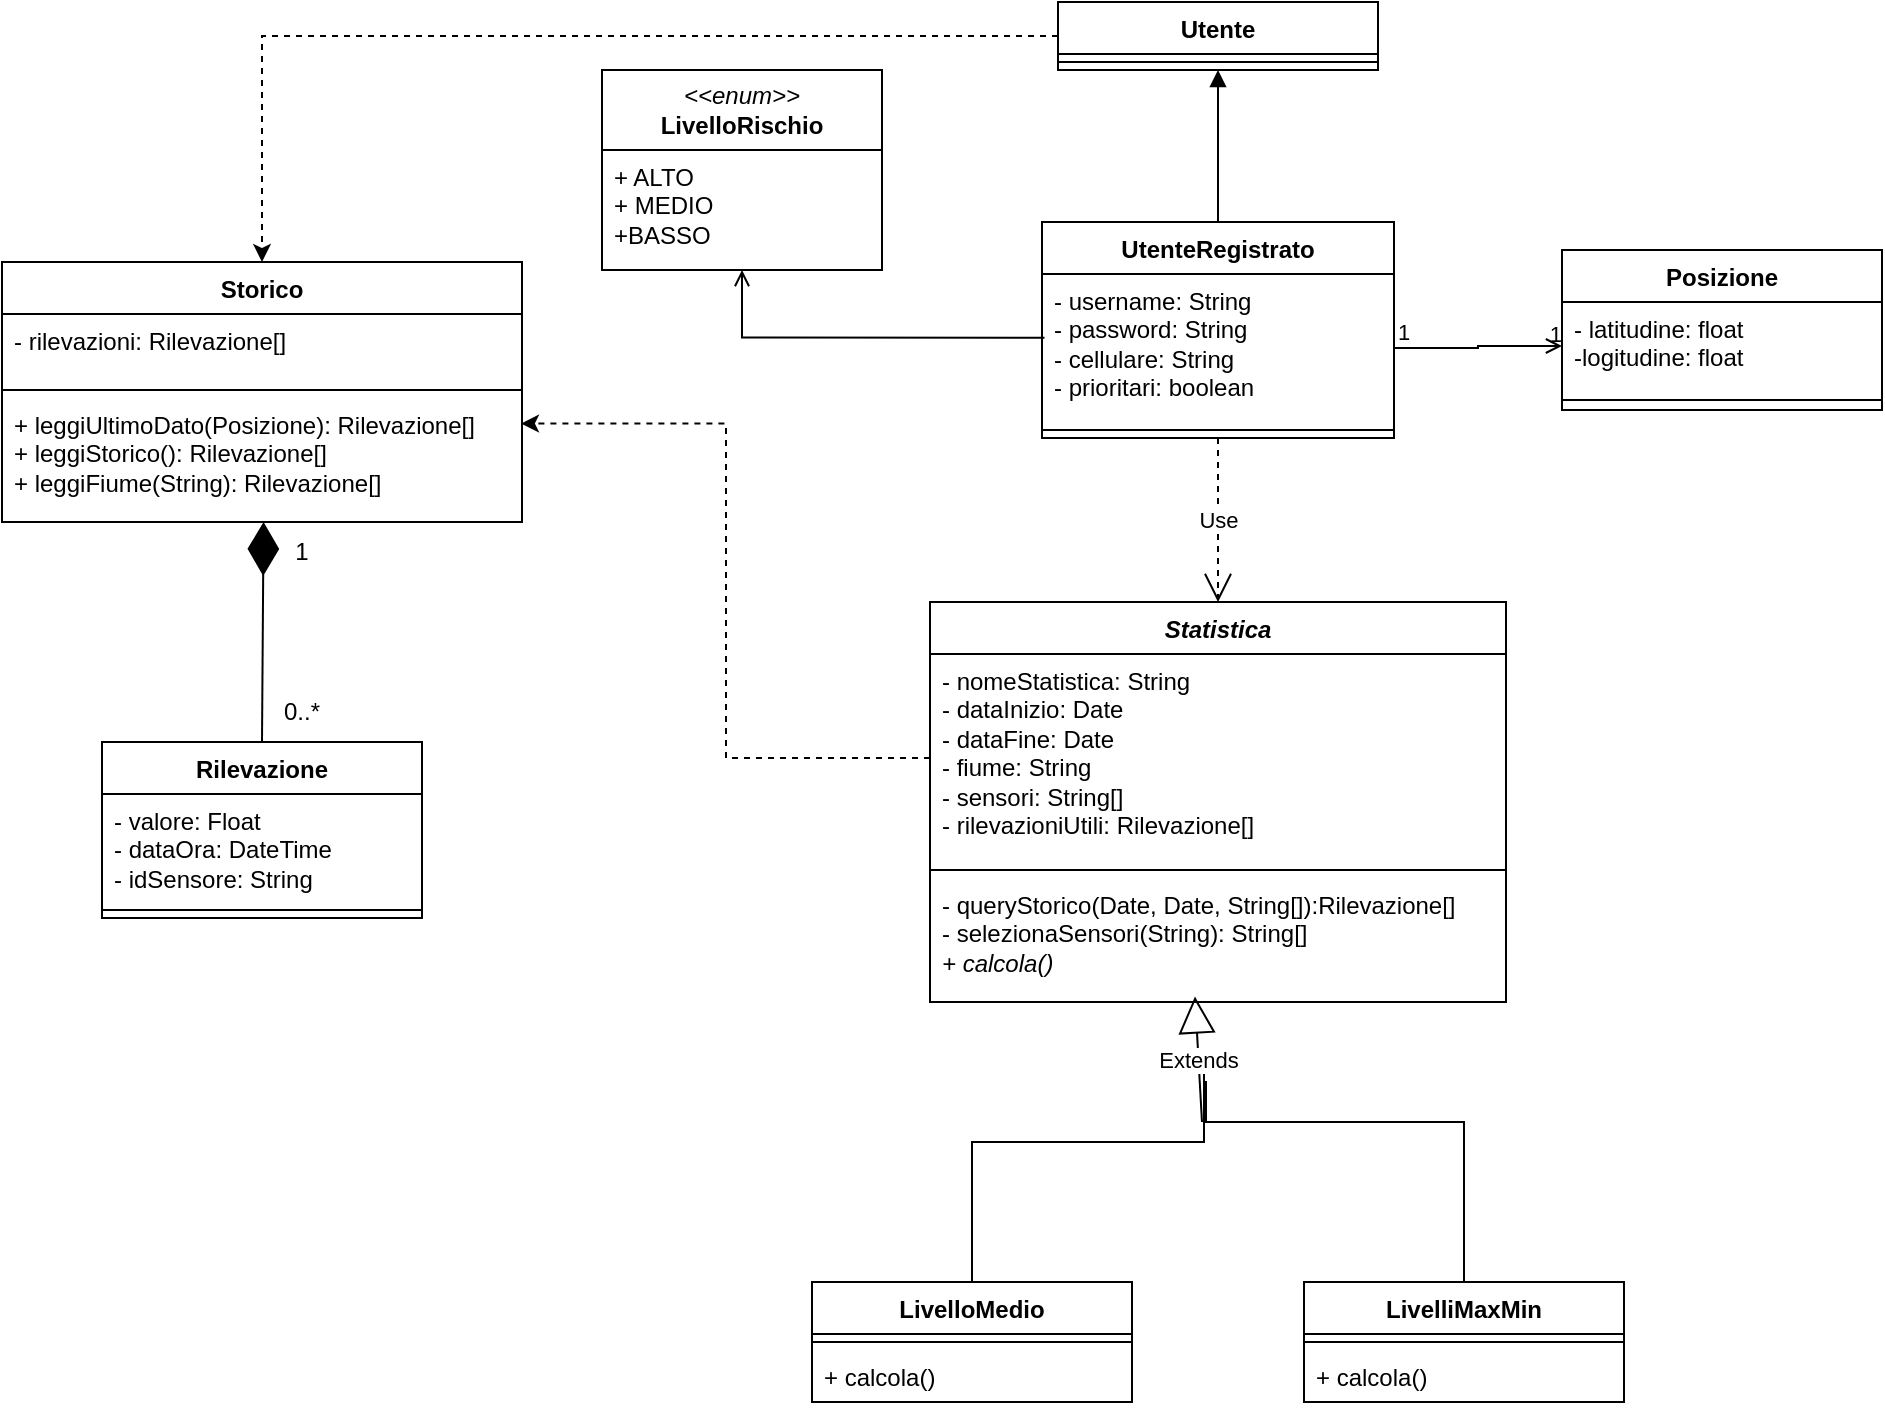 <mxfile version="27.0.9">
  <diagram name="Pagina-1" id="u-ivX4tR0Kat6aeWlPHY">
    <mxGraphModel dx="1042" dy="722" grid="1" gridSize="10" guides="1" tooltips="1" connect="1" arrows="1" fold="1" page="1" pageScale="1" pageWidth="827" pageHeight="1169" math="0" shadow="0">
      <root>
        <mxCell id="0" />
        <mxCell id="1" parent="0" />
        <mxCell id="_VOxHOf0O-pkSba31OFK-5" style="edgeStyle=orthogonalEdgeStyle;rounded=0;orthogonalLoop=1;jettySize=auto;html=1;entryX=0.5;entryY=0;entryDx=0;entryDy=0;dashed=1;" edge="1" parent="1" source="_58uytEZDICVX7xtDEdK-15" target="_VOxHOf0O-pkSba31OFK-1">
          <mxGeometry relative="1" as="geometry" />
        </mxCell>
        <mxCell id="_58uytEZDICVX7xtDEdK-15" value="Utente" style="swimlane;fontStyle=1;align=center;verticalAlign=top;childLayout=stackLayout;horizontal=1;startSize=26;horizontalStack=0;resizeParent=1;resizeParentMax=0;resizeLast=0;collapsible=1;marginBottom=0;whiteSpace=wrap;html=1;" parent="1" vertex="1">
          <mxGeometry x="528" y="110" width="160" height="34" as="geometry" />
        </mxCell>
        <mxCell id="_58uytEZDICVX7xtDEdK-17" value="" style="line;strokeWidth=1;fillColor=none;align=left;verticalAlign=middle;spacingTop=-1;spacingLeft=3;spacingRight=3;rotatable=0;labelPosition=right;points=[];portConstraint=eastwest;strokeColor=inherit;" parent="_58uytEZDICVX7xtDEdK-15" vertex="1">
          <mxGeometry y="26" width="160" height="8" as="geometry" />
        </mxCell>
        <mxCell id="_58uytEZDICVX7xtDEdK-19" value="" style="html=1;verticalAlign=bottom;endArrow=block;curved=0;rounded=0;entryX=0.5;entryY=1;entryDx=0;entryDy=0;exitX=0.5;exitY=0;exitDx=0;exitDy=0;" parent="1" source="_58uytEZDICVX7xtDEdK-26" target="_58uytEZDICVX7xtDEdK-15" edge="1">
          <mxGeometry width="80" relative="1" as="geometry">
            <mxPoint x="464" y="350" as="sourcePoint" />
            <mxPoint x="580" y="320" as="targetPoint" />
          </mxGeometry>
        </mxCell>
        <mxCell id="_58uytEZDICVX7xtDEdK-26" value="UtenteRegistrato" style="swimlane;fontStyle=1;align=center;verticalAlign=top;childLayout=stackLayout;horizontal=1;startSize=26;horizontalStack=0;resizeParent=1;resizeParentMax=0;resizeLast=0;collapsible=1;marginBottom=0;whiteSpace=wrap;html=1;" parent="1" vertex="1">
          <mxGeometry x="520" y="220" width="176" height="108" as="geometry" />
        </mxCell>
        <mxCell id="_58uytEZDICVX7xtDEdK-27" value="- username: String&lt;div&gt;- password: String&lt;/div&gt;&lt;div&gt;- cellulare: String&lt;/div&gt;&lt;div&gt;- prioritari: boolean&lt;/div&gt;" style="text;strokeColor=none;fillColor=none;align=left;verticalAlign=top;spacingLeft=4;spacingRight=4;overflow=hidden;rotatable=0;points=[[0,0.5],[1,0.5]];portConstraint=eastwest;whiteSpace=wrap;html=1;" parent="_58uytEZDICVX7xtDEdK-26" vertex="1">
          <mxGeometry y="26" width="176" height="74" as="geometry" />
        </mxCell>
        <mxCell id="_58uytEZDICVX7xtDEdK-28" value="" style="line;strokeWidth=1;fillColor=none;align=left;verticalAlign=middle;spacingTop=-1;spacingLeft=3;spacingRight=3;rotatable=0;labelPosition=right;points=[];portConstraint=eastwest;strokeColor=inherit;" parent="_58uytEZDICVX7xtDEdK-26" vertex="1">
          <mxGeometry y="100" width="176" height="8" as="geometry" />
        </mxCell>
        <mxCell id="_58uytEZDICVX7xtDEdK-31" value="" style="endArrow=none;html=1;edgeStyle=orthogonalEdgeStyle;rounded=0;exitX=1;exitY=0.5;exitDx=0;exitDy=0;entryX=0;entryY=0.5;entryDx=0;entryDy=0;" parent="1" source="_58uytEZDICVX7xtDEdK-27" target="_58uytEZDICVX7xtDEdK-35" edge="1">
          <mxGeometry relative="1" as="geometry">
            <mxPoint x="590" y="360" as="sourcePoint" />
            <mxPoint x="650" y="353" as="targetPoint" />
          </mxGeometry>
        </mxCell>
        <mxCell id="_58uytEZDICVX7xtDEdK-32" value="1" style="edgeLabel;resizable=0;html=1;align=left;verticalAlign=bottom;" parent="_58uytEZDICVX7xtDEdK-31" connectable="0" vertex="1">
          <mxGeometry x="-1" relative="1" as="geometry" />
        </mxCell>
        <mxCell id="_58uytEZDICVX7xtDEdK-33" value="1" style="edgeLabel;resizable=0;html=1;align=right;verticalAlign=bottom;" parent="_58uytEZDICVX7xtDEdK-31" connectable="0" vertex="1">
          <mxGeometry x="1" relative="1" as="geometry">
            <mxPoint y="2" as="offset" />
          </mxGeometry>
        </mxCell>
        <mxCell id="_58uytEZDICVX7xtDEdK-34" value="Posizione" style="swimlane;fontStyle=1;align=center;verticalAlign=top;childLayout=stackLayout;horizontal=1;startSize=26;horizontalStack=0;resizeParent=1;resizeParentMax=0;resizeLast=0;collapsible=1;marginBottom=0;whiteSpace=wrap;html=1;" parent="1" vertex="1">
          <mxGeometry x="780" y="234" width="160" height="80" as="geometry" />
        </mxCell>
        <mxCell id="_58uytEZDICVX7xtDEdK-35" value="- latitudine: float&lt;div&gt;-logitudine: float&lt;/div&gt;" style="text;strokeColor=none;fillColor=none;align=left;verticalAlign=top;spacingLeft=4;spacingRight=4;overflow=hidden;rotatable=0;points=[[0,0.5],[1,0.5]];portConstraint=eastwest;whiteSpace=wrap;html=1;" parent="_58uytEZDICVX7xtDEdK-34" vertex="1">
          <mxGeometry y="26" width="160" height="44" as="geometry" />
        </mxCell>
        <mxCell id="_58uytEZDICVX7xtDEdK-36" value="" style="line;strokeWidth=1;fillColor=none;align=left;verticalAlign=middle;spacingTop=-1;spacingLeft=3;spacingRight=3;rotatable=0;labelPosition=right;points=[];portConstraint=eastwest;strokeColor=inherit;" parent="_58uytEZDICVX7xtDEdK-34" vertex="1">
          <mxGeometry y="70" width="160" height="10" as="geometry" />
        </mxCell>
        <mxCell id="_58uytEZDICVX7xtDEdK-38" value="Use" style="endArrow=open;endSize=12;dashed=1;html=1;rounded=0;exitX=0.5;exitY=1;exitDx=0;exitDy=0;entryX=0.5;entryY=0;entryDx=0;entryDy=0;" parent="1" source="_58uytEZDICVX7xtDEdK-26" target="_58uytEZDICVX7xtDEdK-39" edge="1">
          <mxGeometry width="160" relative="1" as="geometry">
            <mxPoint x="224" y="450" as="sourcePoint" />
            <mxPoint x="384" y="450" as="targetPoint" />
          </mxGeometry>
        </mxCell>
        <mxCell id="_58uytEZDICVX7xtDEdK-39" value="&lt;i&gt;Statistica&lt;/i&gt;" style="swimlane;fontStyle=1;align=center;verticalAlign=top;childLayout=stackLayout;horizontal=1;startSize=26;horizontalStack=0;resizeParent=1;resizeParentMax=0;resizeLast=0;collapsible=1;marginBottom=0;whiteSpace=wrap;html=1;" parent="1" vertex="1">
          <mxGeometry x="464" y="410" width="288" height="200" as="geometry" />
        </mxCell>
        <mxCell id="_58uytEZDICVX7xtDEdK-40" value="- nomeStatistica: String&lt;div&gt;- dataInizio: Date&lt;/div&gt;&lt;div&gt;- dataFine: Date&lt;/div&gt;&lt;div&gt;- fiume: String&lt;/div&gt;&lt;div&gt;- sensori: String[]&lt;/div&gt;&lt;div&gt;- rilevazioniUtili: Rilevazione[]&lt;/div&gt;" style="text;strokeColor=none;fillColor=none;align=left;verticalAlign=top;spacingLeft=4;spacingRight=4;overflow=hidden;rotatable=0;points=[[0,0.5],[1,0.5]];portConstraint=eastwest;whiteSpace=wrap;html=1;" parent="_58uytEZDICVX7xtDEdK-39" vertex="1">
          <mxGeometry y="26" width="288" height="104" as="geometry" />
        </mxCell>
        <mxCell id="_58uytEZDICVX7xtDEdK-41" value="" style="line;strokeWidth=1;fillColor=none;align=left;verticalAlign=middle;spacingTop=-1;spacingLeft=3;spacingRight=3;rotatable=0;labelPosition=right;points=[];portConstraint=eastwest;strokeColor=inherit;" parent="_58uytEZDICVX7xtDEdK-39" vertex="1">
          <mxGeometry y="130" width="288" height="8" as="geometry" />
        </mxCell>
        <mxCell id="_58uytEZDICVX7xtDEdK-42" value="&lt;div&gt;- queryStorico(Date, Date, String[]):Rilevazione[]&lt;/div&gt;&lt;div&gt;- selezionaSensori(String): String[]&lt;/div&gt;&lt;i&gt;+ calcola()&lt;/i&gt;&lt;div&gt;&lt;i&gt;&lt;br&gt;&lt;/i&gt;&lt;/div&gt;" style="text;strokeColor=none;fillColor=none;align=left;verticalAlign=top;spacingLeft=4;spacingRight=4;overflow=hidden;rotatable=0;points=[[0,0.5],[1,0.5]];portConstraint=eastwest;whiteSpace=wrap;html=1;" parent="_58uytEZDICVX7xtDEdK-39" vertex="1">
          <mxGeometry y="138" width="288" height="62" as="geometry" />
        </mxCell>
        <mxCell id="_VOxHOf0O-pkSba31OFK-1" value="Storico" style="swimlane;fontStyle=1;align=center;verticalAlign=top;childLayout=stackLayout;horizontal=1;startSize=26;horizontalStack=0;resizeParent=1;resizeParentMax=0;resizeLast=0;collapsible=1;marginBottom=0;whiteSpace=wrap;html=1;" vertex="1" parent="1">
          <mxGeometry y="240" width="260" height="130" as="geometry" />
        </mxCell>
        <mxCell id="_VOxHOf0O-pkSba31OFK-2" value="&lt;div&gt;&lt;span style=&quot;background-color: transparent; color: light-dark(rgb(0, 0, 0), rgb(255, 255, 255));&quot;&gt;- rilevazioni: Rilevazione[]&lt;/span&gt;&lt;/div&gt;" style="text;strokeColor=none;fillColor=none;align=left;verticalAlign=top;spacingLeft=4;spacingRight=4;overflow=hidden;rotatable=0;points=[[0,0.5],[1,0.5]];portConstraint=eastwest;whiteSpace=wrap;html=1;" vertex="1" parent="_VOxHOf0O-pkSba31OFK-1">
          <mxGeometry y="26" width="260" height="34" as="geometry" />
        </mxCell>
        <mxCell id="_VOxHOf0O-pkSba31OFK-3" value="" style="line;strokeWidth=1;fillColor=none;align=left;verticalAlign=middle;spacingTop=-1;spacingLeft=3;spacingRight=3;rotatable=0;labelPosition=right;points=[];portConstraint=eastwest;strokeColor=inherit;" vertex="1" parent="_VOxHOf0O-pkSba31OFK-1">
          <mxGeometry y="60" width="260" height="8" as="geometry" />
        </mxCell>
        <mxCell id="_VOxHOf0O-pkSba31OFK-4" value="&lt;div&gt;+ leggiUltimoDato(Posizione): Rilevazione[]&lt;/div&gt;+ leggiStorico(): Rilevazione[]&lt;div&gt;+ leggiFiume(String): Rilevazione[]&lt;/div&gt;" style="text;strokeColor=none;fillColor=none;align=left;verticalAlign=top;spacingLeft=4;spacingRight=4;overflow=hidden;rotatable=0;points=[[0,0.5],[1,0.5]];portConstraint=eastwest;whiteSpace=wrap;html=1;" vertex="1" parent="_VOxHOf0O-pkSba31OFK-1">
          <mxGeometry y="68" width="260" height="62" as="geometry" />
        </mxCell>
        <mxCell id="_VOxHOf0O-pkSba31OFK-6" value="Rilevazione" style="swimlane;fontStyle=1;align=center;verticalAlign=top;childLayout=stackLayout;horizontal=1;startSize=26;horizontalStack=0;resizeParent=1;resizeParentMax=0;resizeLast=0;collapsible=1;marginBottom=0;whiteSpace=wrap;html=1;" vertex="1" parent="1">
          <mxGeometry x="50" y="480" width="160" height="88" as="geometry" />
        </mxCell>
        <mxCell id="_VOxHOf0O-pkSba31OFK-7" value="- valore: Float&lt;div&gt;- dataOra: DateTime&lt;/div&gt;&lt;div&gt;- idSensore: String&lt;/div&gt;" style="text;strokeColor=none;fillColor=none;align=left;verticalAlign=top;spacingLeft=4;spacingRight=4;overflow=hidden;rotatable=0;points=[[0,0.5],[1,0.5]];portConstraint=eastwest;whiteSpace=wrap;html=1;" vertex="1" parent="_VOxHOf0O-pkSba31OFK-6">
          <mxGeometry y="26" width="160" height="54" as="geometry" />
        </mxCell>
        <mxCell id="_VOxHOf0O-pkSba31OFK-8" value="" style="line;strokeWidth=1;fillColor=none;align=left;verticalAlign=middle;spacingTop=-1;spacingLeft=3;spacingRight=3;rotatable=0;labelPosition=right;points=[];portConstraint=eastwest;strokeColor=inherit;" vertex="1" parent="_VOxHOf0O-pkSba31OFK-6">
          <mxGeometry y="80" width="160" height="8" as="geometry" />
        </mxCell>
        <mxCell id="_VOxHOf0O-pkSba31OFK-12" value="" style="endArrow=diamondThin;endFill=1;endSize=24;html=1;rounded=0;exitX=0.5;exitY=0;exitDx=0;exitDy=0;entryX=0.503;entryY=1;entryDx=0;entryDy=0;entryPerimeter=0;" edge="1" parent="1" source="_VOxHOf0O-pkSba31OFK-6" target="_VOxHOf0O-pkSba31OFK-4">
          <mxGeometry width="160" relative="1" as="geometry">
            <mxPoint x="140" y="470" as="sourcePoint" />
            <mxPoint x="130" y="410" as="targetPoint" />
          </mxGeometry>
        </mxCell>
        <mxCell id="_VOxHOf0O-pkSba31OFK-37" style="edgeStyle=orthogonalEdgeStyle;rounded=0;orthogonalLoop=1;jettySize=auto;html=1;endArrow=none;startFill=0;" edge="1" parent="1" source="_VOxHOf0O-pkSba31OFK-13">
          <mxGeometry relative="1" as="geometry">
            <mxPoint x="600" y="640" as="targetPoint" />
            <Array as="points">
              <mxPoint x="485" y="680" />
              <mxPoint x="601" y="680" />
            </Array>
          </mxGeometry>
        </mxCell>
        <mxCell id="_VOxHOf0O-pkSba31OFK-13" value="LivelloMedio" style="swimlane;fontStyle=1;align=center;verticalAlign=top;childLayout=stackLayout;horizontal=1;startSize=26;horizontalStack=0;resizeParent=1;resizeParentMax=0;resizeLast=0;collapsible=1;marginBottom=0;whiteSpace=wrap;html=1;" vertex="1" parent="1">
          <mxGeometry x="405" y="750" width="160" height="60" as="geometry" />
        </mxCell>
        <mxCell id="_VOxHOf0O-pkSba31OFK-15" value="" style="line;strokeWidth=1;fillColor=none;align=left;verticalAlign=middle;spacingTop=-1;spacingLeft=3;spacingRight=3;rotatable=0;labelPosition=right;points=[];portConstraint=eastwest;strokeColor=inherit;" vertex="1" parent="_VOxHOf0O-pkSba31OFK-13">
          <mxGeometry y="26" width="160" height="8" as="geometry" />
        </mxCell>
        <mxCell id="_VOxHOf0O-pkSba31OFK-16" value="+ calcola()" style="text;strokeColor=none;fillColor=none;align=left;verticalAlign=top;spacingLeft=4;spacingRight=4;overflow=hidden;rotatable=0;points=[[0,0.5],[1,0.5]];portConstraint=eastwest;whiteSpace=wrap;html=1;" vertex="1" parent="_VOxHOf0O-pkSba31OFK-13">
          <mxGeometry y="34" width="160" height="26" as="geometry" />
        </mxCell>
        <mxCell id="_VOxHOf0O-pkSba31OFK-25" style="edgeStyle=orthogonalEdgeStyle;rounded=0;orthogonalLoop=1;jettySize=auto;html=1;endArrow=none;startFill=0;" edge="1" parent="1" source="_VOxHOf0O-pkSba31OFK-17">
          <mxGeometry relative="1" as="geometry">
            <mxPoint x="601" y="650" as="targetPoint" />
            <Array as="points">
              <mxPoint x="731" y="670" />
              <mxPoint x="602" y="670" />
            </Array>
          </mxGeometry>
        </mxCell>
        <mxCell id="_VOxHOf0O-pkSba31OFK-17" value="LivelliMaxMin" style="swimlane;fontStyle=1;align=center;verticalAlign=top;childLayout=stackLayout;horizontal=1;startSize=26;horizontalStack=0;resizeParent=1;resizeParentMax=0;resizeLast=0;collapsible=1;marginBottom=0;whiteSpace=wrap;html=1;" vertex="1" parent="1">
          <mxGeometry x="651" y="750" width="160" height="60" as="geometry" />
        </mxCell>
        <mxCell id="_VOxHOf0O-pkSba31OFK-19" value="" style="line;strokeWidth=1;fillColor=none;align=left;verticalAlign=middle;spacingTop=-1;spacingLeft=3;spacingRight=3;rotatable=0;labelPosition=right;points=[];portConstraint=eastwest;strokeColor=inherit;" vertex="1" parent="_VOxHOf0O-pkSba31OFK-17">
          <mxGeometry y="26" width="160" height="8" as="geometry" />
        </mxCell>
        <mxCell id="_VOxHOf0O-pkSba31OFK-20" value="+ calcola()" style="text;strokeColor=none;fillColor=none;align=left;verticalAlign=top;spacingLeft=4;spacingRight=4;overflow=hidden;rotatable=0;points=[[0,0.5],[1,0.5]];portConstraint=eastwest;whiteSpace=wrap;html=1;" vertex="1" parent="_VOxHOf0O-pkSba31OFK-17">
          <mxGeometry y="34" width="160" height="26" as="geometry" />
        </mxCell>
        <mxCell id="_VOxHOf0O-pkSba31OFK-26" style="edgeStyle=orthogonalEdgeStyle;rounded=0;orthogonalLoop=1;jettySize=auto;html=1;entryX=0.998;entryY=0.206;entryDx=0;entryDy=0;entryPerimeter=0;dashed=1;" edge="1" parent="1" source="_58uytEZDICVX7xtDEdK-40" target="_VOxHOf0O-pkSba31OFK-4">
          <mxGeometry relative="1" as="geometry">
            <Array as="points">
              <mxPoint x="362" y="488" />
              <mxPoint x="362" y="321" />
            </Array>
          </mxGeometry>
        </mxCell>
        <mxCell id="_VOxHOf0O-pkSba31OFK-28" value="1" style="text;strokeColor=none;align=center;fillColor=none;html=1;verticalAlign=middle;whiteSpace=wrap;rounded=0;" vertex="1" parent="1">
          <mxGeometry x="120" y="370" width="60" height="30" as="geometry" />
        </mxCell>
        <mxCell id="_VOxHOf0O-pkSba31OFK-29" value="0..*" style="text;strokeColor=none;align=center;fillColor=none;html=1;verticalAlign=middle;whiteSpace=wrap;rounded=0;" vertex="1" parent="1">
          <mxGeometry x="120" y="450" width="60" height="30" as="geometry" />
        </mxCell>
        <mxCell id="_VOxHOf0O-pkSba31OFK-32" value="&lt;i&gt;&amp;lt;&amp;lt;enum&amp;gt;&amp;gt;&lt;/i&gt;&lt;div&gt;&lt;b&gt;LivelloRischio&lt;/b&gt;&lt;/div&gt;" style="swimlane;fontStyle=0;childLayout=stackLayout;horizontal=1;startSize=40;fillColor=none;horizontalStack=0;resizeParent=1;resizeParentMax=0;resizeLast=0;collapsible=1;marginBottom=0;whiteSpace=wrap;html=1;" vertex="1" parent="1">
          <mxGeometry x="300" y="144" width="140" height="100" as="geometry" />
        </mxCell>
        <mxCell id="_VOxHOf0O-pkSba31OFK-33" value="+ ALTO&lt;div&gt;+ MEDIO&lt;/div&gt;&lt;div&gt;+BASSO&lt;/div&gt;" style="text;strokeColor=none;fillColor=none;align=left;verticalAlign=top;spacingLeft=4;spacingRight=4;overflow=hidden;rotatable=0;points=[[0,0.5],[1,0.5]];portConstraint=eastwest;whiteSpace=wrap;html=1;" vertex="1" parent="_VOxHOf0O-pkSba31OFK-32">
          <mxGeometry y="40" width="140" height="60" as="geometry" />
        </mxCell>
        <mxCell id="_VOxHOf0O-pkSba31OFK-38" value="Extends" style="endArrow=block;endSize=16;endFill=0;html=1;rounded=0;entryX=0.46;entryY=0.955;entryDx=0;entryDy=0;entryPerimeter=0;" edge="1" parent="1" target="_58uytEZDICVX7xtDEdK-42">
          <mxGeometry width="160" relative="1" as="geometry">
            <mxPoint x="600" y="670" as="sourcePoint" />
            <mxPoint x="490" y="570" as="targetPoint" />
          </mxGeometry>
        </mxCell>
        <mxCell id="_VOxHOf0O-pkSba31OFK-30" value="" style="edgeStyle=orthogonalEdgeStyle;rounded=0;orthogonalLoop=1;jettySize=auto;html=1;endArrow=open;startFill=0;endFill=0;" edge="1" parent="1" source="_58uytEZDICVX7xtDEdK-27" target="_58uytEZDICVX7xtDEdK-35">
          <mxGeometry relative="1" as="geometry" />
        </mxCell>
        <mxCell id="_VOxHOf0O-pkSba31OFK-36" style="edgeStyle=orthogonalEdgeStyle;rounded=0;orthogonalLoop=1;jettySize=auto;html=1;endArrow=open;startFill=0;endFill=0;exitX=0.007;exitY=0.43;exitDx=0;exitDy=0;exitPerimeter=0;" edge="1" parent="1" source="_58uytEZDICVX7xtDEdK-27" target="_VOxHOf0O-pkSba31OFK-32">
          <mxGeometry relative="1" as="geometry" />
        </mxCell>
      </root>
    </mxGraphModel>
  </diagram>
</mxfile>

